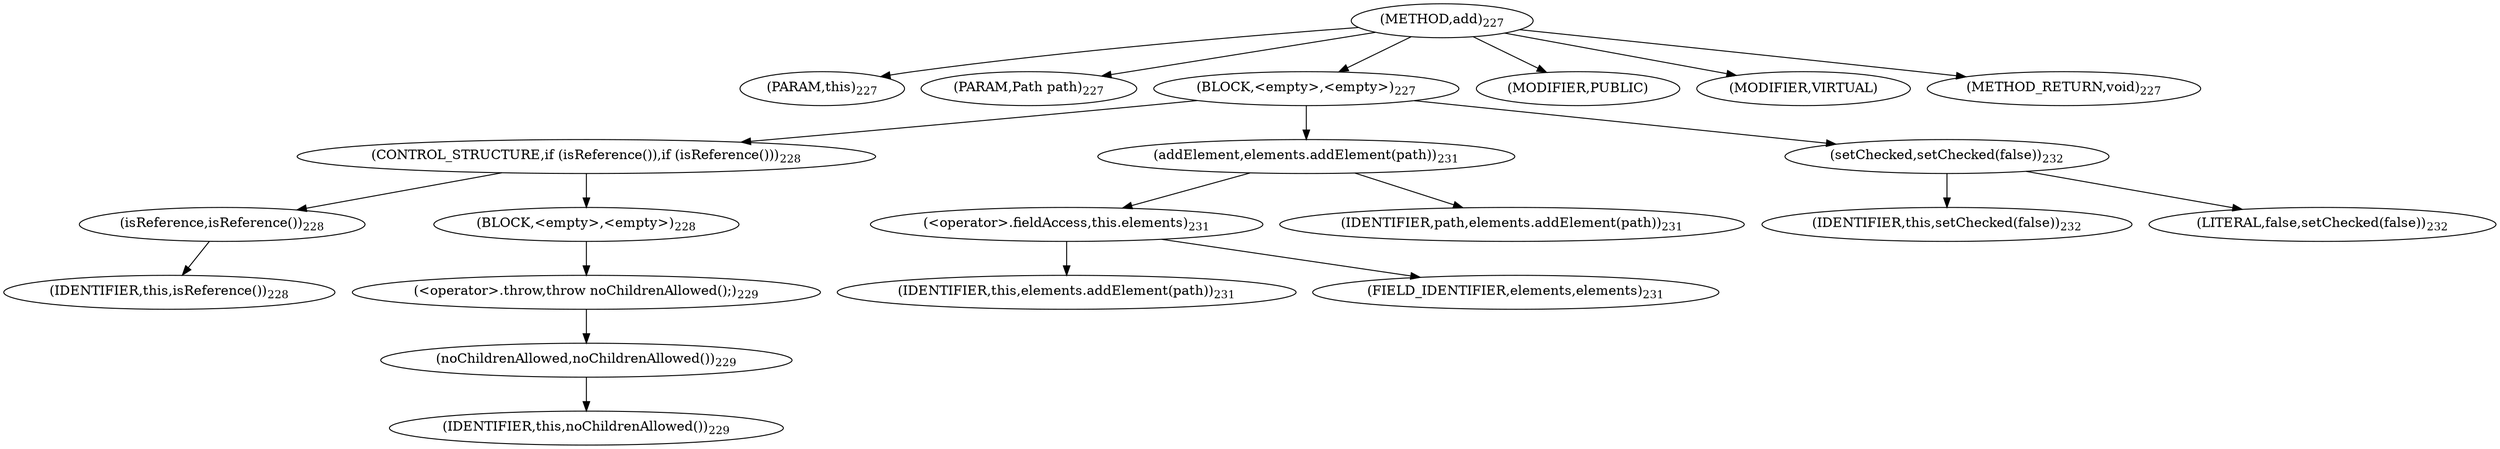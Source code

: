 digraph "add" {  
"383" [label = <(METHOD,add)<SUB>227</SUB>> ]
"56" [label = <(PARAM,this)<SUB>227</SUB>> ]
"384" [label = <(PARAM,Path path)<SUB>227</SUB>> ]
"385" [label = <(BLOCK,&lt;empty&gt;,&lt;empty&gt;)<SUB>227</SUB>> ]
"386" [label = <(CONTROL_STRUCTURE,if (isReference()),if (isReference()))<SUB>228</SUB>> ]
"387" [label = <(isReference,isReference())<SUB>228</SUB>> ]
"55" [label = <(IDENTIFIER,this,isReference())<SUB>228</SUB>> ]
"388" [label = <(BLOCK,&lt;empty&gt;,&lt;empty&gt;)<SUB>228</SUB>> ]
"389" [label = <(&lt;operator&gt;.throw,throw noChildrenAllowed();)<SUB>229</SUB>> ]
"390" [label = <(noChildrenAllowed,noChildrenAllowed())<SUB>229</SUB>> ]
"57" [label = <(IDENTIFIER,this,noChildrenAllowed())<SUB>229</SUB>> ]
"391" [label = <(addElement,elements.addElement(path))<SUB>231</SUB>> ]
"392" [label = <(&lt;operator&gt;.fieldAccess,this.elements)<SUB>231</SUB>> ]
"393" [label = <(IDENTIFIER,this,elements.addElement(path))<SUB>231</SUB>> ]
"394" [label = <(FIELD_IDENTIFIER,elements,elements)<SUB>231</SUB>> ]
"395" [label = <(IDENTIFIER,path,elements.addElement(path))<SUB>231</SUB>> ]
"396" [label = <(setChecked,setChecked(false))<SUB>232</SUB>> ]
"58" [label = <(IDENTIFIER,this,setChecked(false))<SUB>232</SUB>> ]
"397" [label = <(LITERAL,false,setChecked(false))<SUB>232</SUB>> ]
"398" [label = <(MODIFIER,PUBLIC)> ]
"399" [label = <(MODIFIER,VIRTUAL)> ]
"400" [label = <(METHOD_RETURN,void)<SUB>227</SUB>> ]
  "383" -> "56" 
  "383" -> "384" 
  "383" -> "385" 
  "383" -> "398" 
  "383" -> "399" 
  "383" -> "400" 
  "385" -> "386" 
  "385" -> "391" 
  "385" -> "396" 
  "386" -> "387" 
  "386" -> "388" 
  "387" -> "55" 
  "388" -> "389" 
  "389" -> "390" 
  "390" -> "57" 
  "391" -> "392" 
  "391" -> "395" 
  "392" -> "393" 
  "392" -> "394" 
  "396" -> "58" 
  "396" -> "397" 
}
